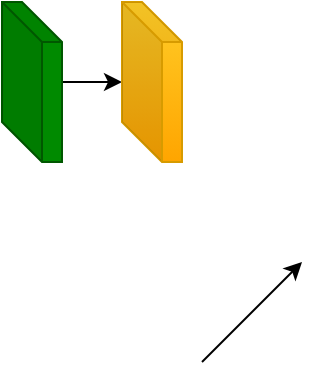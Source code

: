 <mxfile version="14.1.3" type="github">
  <diagram id="loFfVk7E3o2_CKLYnwea" name="Page-1">
    <mxGraphModel dx="1096" dy="699" grid="1" gridSize="10" guides="1" tooltips="1" connect="1" arrows="1" fold="1" page="1" pageScale="1" pageWidth="827" pageHeight="1169" math="0" shadow="0">
      <root>
        <mxCell id="0" />
        <mxCell id="1" parent="0" />
        <mxCell id="JT29bU-KKxfSDwlyNfCX-6" value="" style="edgeStyle=orthogonalEdgeStyle;rounded=0;orthogonalLoop=1;jettySize=auto;html=1;" edge="1" parent="1" source="JT29bU-KKxfSDwlyNfCX-1" target="JT29bU-KKxfSDwlyNfCX-2">
          <mxGeometry relative="1" as="geometry" />
        </mxCell>
        <mxCell id="JT29bU-KKxfSDwlyNfCX-1" value="" style="shape=cube;whiteSpace=wrap;html=1;boundedLbl=1;backgroundOutline=1;darkOpacity=0.05;darkOpacity2=0.1;rotation=0;fillColor=#008a00;strokeColor=#005700;fontColor=#ffffff;" vertex="1" parent="1">
          <mxGeometry x="120" y="200" width="30" height="80" as="geometry" />
        </mxCell>
        <mxCell id="JT29bU-KKxfSDwlyNfCX-2" value="" style="shape=cube;whiteSpace=wrap;html=1;boundedLbl=1;backgroundOutline=1;darkOpacity=0.05;darkOpacity2=0.1;rotation=0;fillColor=#ffcd28;strokeColor=#d79b00;gradientColor=#ffa500;" vertex="1" parent="1">
          <mxGeometry x="180" y="200" width="30" height="80" as="geometry" />
        </mxCell>
        <mxCell id="JT29bU-KKxfSDwlyNfCX-3" value="" style="endArrow=classic;html=1;" edge="1" parent="1">
          <mxGeometry width="50" height="50" relative="1" as="geometry">
            <mxPoint x="220" y="380" as="sourcePoint" />
            <mxPoint x="270" y="330" as="targetPoint" />
          </mxGeometry>
        </mxCell>
      </root>
    </mxGraphModel>
  </diagram>
</mxfile>
